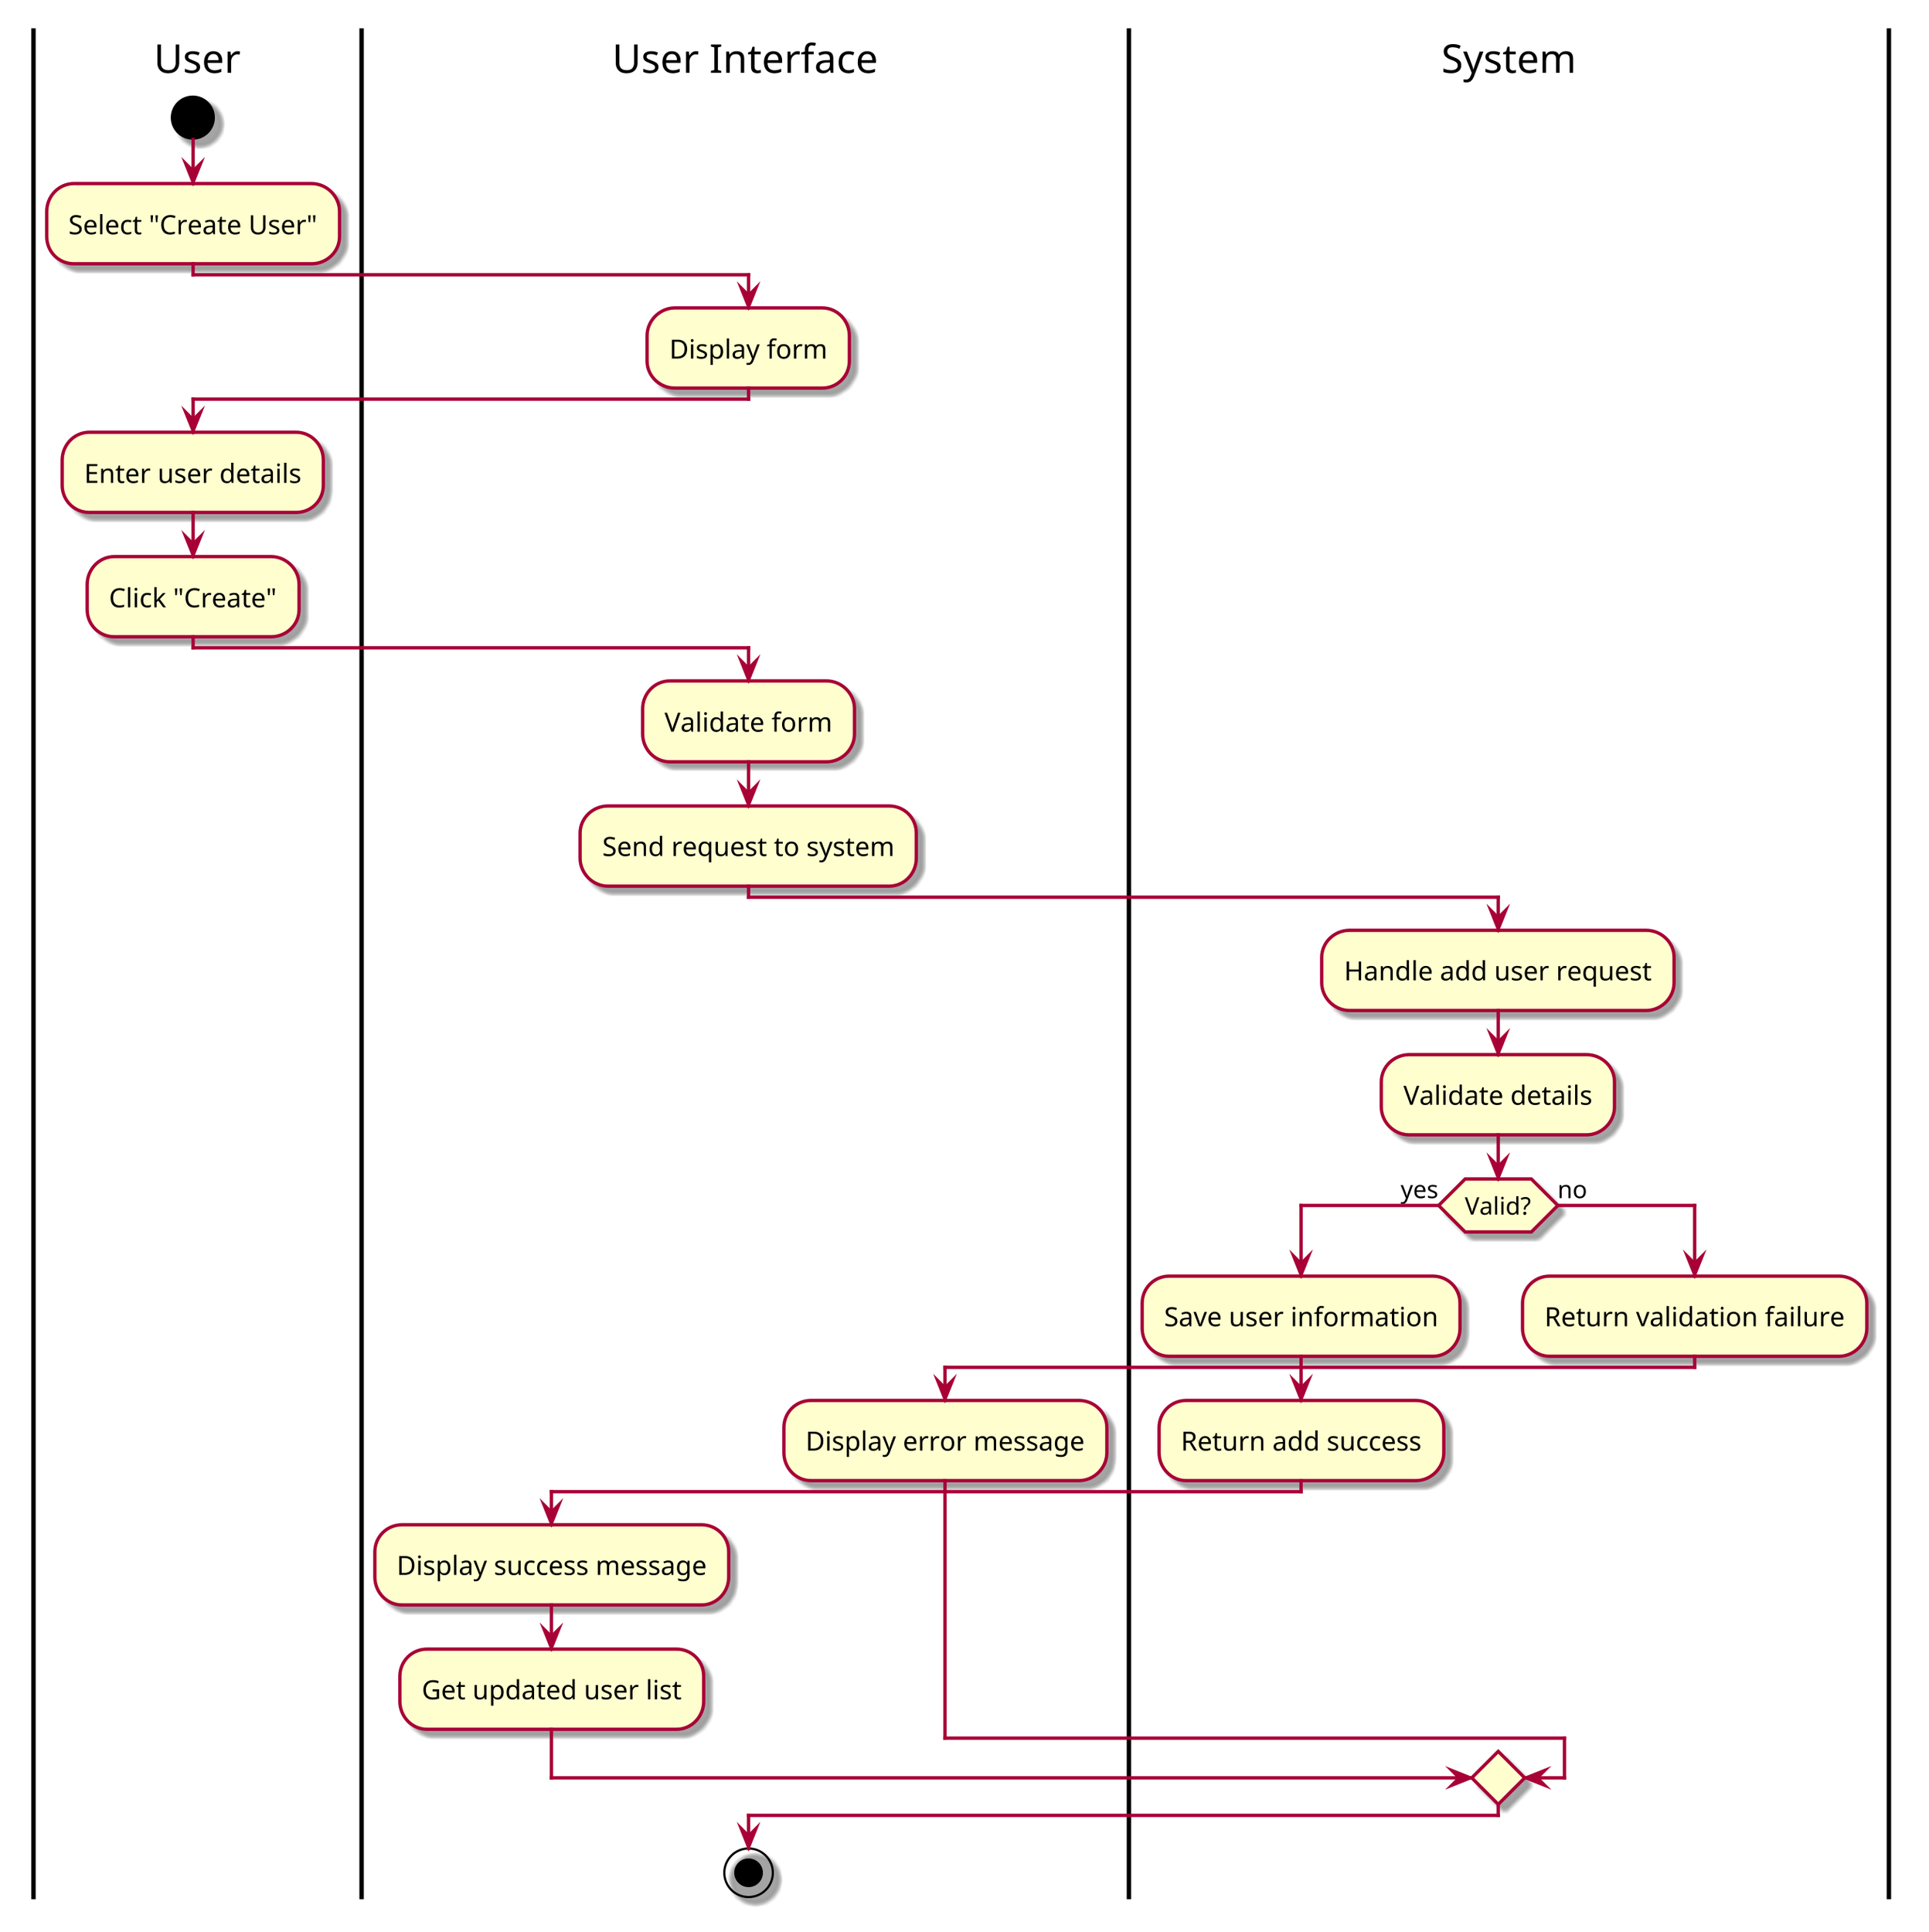 @startuml Create User
skin rose
scale 3

|User|
start
:Select "Create User";
|User Interface|
:Display form;
|User|
:Enter user details;
:Click "Create";
|User Interface|
:Validate form;
:Send request to system;
|System|
:Handle add user request;
:Validate details;
if (Valid?) then (yes)
  :Save user information;
  :Return add success;
  |User Interface|
  :Display success message;
  :Get updated user list;
else (no)
  |System|
  :Return validation failure;
  |User Interface|
  :Display error message;
endif
stop

@enduml